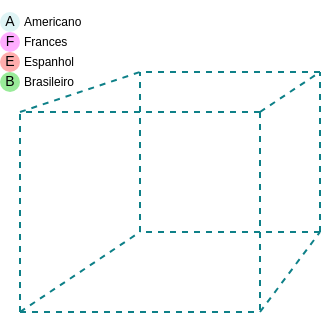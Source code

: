 <mxfile version="13.1.2" type="github"><diagram id="vIyfRkFqyBSCbGP6b9RL" name="Page-1"><mxGraphModel dx="347" dy="182" grid="1" gridSize="10" guides="1" tooltips="1" connect="1" arrows="1" fold="1" page="1" pageScale="1" pageWidth="827" pageHeight="1169" math="0" shadow="0"><root><mxCell id="0"/><mxCell id="1" parent="0"/><mxCell id="5Xf0QpiWQxK2mgK0G_hX-1" value="" style="endArrow=none;dashed=1;html=1;jumpSize=11;fillColor=#b0e3e6;strokeColor=#0e8088;" edge="1" parent="1"><mxGeometry width="50" height="50" relative="1" as="geometry"><mxPoint x="390" y="260" as="sourcePoint"/><mxPoint x="390" y="160" as="targetPoint"/></mxGeometry></mxCell><mxCell id="5Xf0QpiWQxK2mgK0G_hX-2" value="" style="endArrow=none;dashed=1;html=1;jumpSize=11;fillColor=#b0e3e6;strokeColor=#0e8088;" edge="1" parent="1"><mxGeometry width="50" height="50" relative="1" as="geometry"><mxPoint x="390" y="260" as="sourcePoint"/><mxPoint x="510" y="260" as="targetPoint"/></mxGeometry></mxCell><mxCell id="5Xf0QpiWQxK2mgK0G_hX-3" value="" style="endArrow=none;dashed=1;html=1;jumpSize=11;fillColor=#b0e3e6;strokeColor=#0e8088;" edge="1" parent="1"><mxGeometry width="50" height="50" relative="1" as="geometry"><mxPoint x="390" y="260" as="sourcePoint"/><mxPoint x="450" y="220" as="targetPoint"/></mxGeometry></mxCell><mxCell id="5Xf0QpiWQxK2mgK0G_hX-5" value="" style="endArrow=none;dashed=1;html=1;jumpSize=11;jumpStyle=arc;fillColor=#b0e3e6;strokeColor=#0e8088;" edge="1" parent="1"><mxGeometry width="50" height="50" relative="1" as="geometry"><mxPoint x="510" y="160" as="sourcePoint"/><mxPoint x="510" y="260" as="targetPoint"/></mxGeometry></mxCell><mxCell id="5Xf0QpiWQxK2mgK0G_hX-6" value="" style="endArrow=none;dashed=1;html=1;jumpSize=11;fillColor=#b0e3e6;strokeColor=#0e8088;" edge="1" parent="1"><mxGeometry width="50" height="50" relative="1" as="geometry"><mxPoint x="510" y="160" as="sourcePoint"/><mxPoint x="390" y="160" as="targetPoint"/></mxGeometry></mxCell><mxCell id="5Xf0QpiWQxK2mgK0G_hX-7" value="" style="endArrow=none;dashed=1;html=1;jumpSize=11;fillColor=#b0e3e6;strokeColor=#0e8088;" edge="1" parent="1"><mxGeometry width="50" height="50" relative="1" as="geometry"><mxPoint x="390" y="160" as="sourcePoint"/><mxPoint x="450" y="140" as="targetPoint"/></mxGeometry></mxCell><mxCell id="5Xf0QpiWQxK2mgK0G_hX-8" value="" style="endArrow=none;dashed=1;html=1;jumpSize=11;fillColor=#b0e3e6;strokeColor=#0e8088;" edge="1" parent="1"><mxGeometry width="50" height="50" relative="1" as="geometry"><mxPoint x="450" y="220" as="sourcePoint"/><mxPoint x="450" y="140" as="targetPoint"/></mxGeometry></mxCell><mxCell id="5Xf0QpiWQxK2mgK0G_hX-9" value="" style="endArrow=none;dashed=1;html=1;jumpSize=11;fillColor=#b0e3e6;strokeColor=#0e8088;" edge="1" parent="1"><mxGeometry width="50" height="50" relative="1" as="geometry"><mxPoint x="540" y="140" as="sourcePoint"/><mxPoint x="450" y="140" as="targetPoint"/></mxGeometry></mxCell><mxCell id="5Xf0QpiWQxK2mgK0G_hX-10" value="" style="endArrow=none;dashed=1;html=1;jumpSize=11;fillColor=#b0e3e6;strokeColor=#0e8088;" edge="1" parent="1"><mxGeometry width="50" height="50" relative="1" as="geometry"><mxPoint x="510" y="160" as="sourcePoint"/><mxPoint x="540" y="140" as="targetPoint"/></mxGeometry></mxCell><mxCell id="5Xf0QpiWQxK2mgK0G_hX-11" value="" style="endArrow=none;dashed=1;html=1;jumpSize=11;fillColor=#b0e3e6;strokeColor=#0e8088;" edge="1" parent="1"><mxGeometry width="50" height="50" relative="1" as="geometry"><mxPoint x="540" y="220" as="sourcePoint"/><mxPoint x="450" y="220" as="targetPoint"/></mxGeometry></mxCell><mxCell id="5Xf0QpiWQxK2mgK0G_hX-12" value="" style="endArrow=none;dashed=1;html=1;jumpSize=11;fillColor=#b0e3e6;strokeColor=#0e8088;" edge="1" parent="1"><mxGeometry width="50" height="50" relative="1" as="geometry"><mxPoint x="540" y="220" as="sourcePoint"/><mxPoint x="540" y="140" as="targetPoint"/></mxGeometry></mxCell><mxCell id="5Xf0QpiWQxK2mgK0G_hX-13" value="" style="endArrow=none;dashed=1;html=1;jumpSize=11;fillColor=#b0e3e6;strokeColor=#0e8088;" edge="1" parent="1"><mxGeometry width="50" height="50" relative="1" as="geometry"><mxPoint x="510" y="260" as="sourcePoint"/><mxPoint x="540" y="220" as="targetPoint"/></mxGeometry></mxCell><mxCell id="5Xf0QpiWQxK2mgK0G_hX-16" value="&lt;p style=&quot;text-align: justify ; font-size: 7px&quot;&gt;A&lt;/p&gt;" style="ellipse;whiteSpace=wrap;html=1;aspect=fixed;fillColor=#b0e3e6;strokeColor=none;opacity=40;align=center;horizontal=1;" vertex="1" parent="1"><mxGeometry x="380" y="110" width="10" height="10" as="geometry"/></mxCell><mxCell id="5Xf0QpiWQxK2mgK0G_hX-17" value="&lt;font style=&quot;font-size: 7px;&quot;&gt;F&lt;/font&gt;" style="ellipse;whiteSpace=wrap;html=1;aspect=fixed;fillColor=#FF33FF;strokeColor=none;opacity=40;horizontal=1;verticalAlign=middle;fontSize=7;" vertex="1" parent="1"><mxGeometry x="380" y="120" width="10" height="10" as="geometry"/></mxCell><mxCell id="5Xf0QpiWQxK2mgK0G_hX-18" value="&lt;font style=&quot;font-size: 7px;&quot;&gt;E&lt;/font&gt;" style="ellipse;whiteSpace=wrap;html=1;aspect=fixed;fillColor=#FF3333;strokeColor=none;opacity=40;verticalAlign=middle;horizontal=1;fontSize=7;" vertex="1" parent="1"><mxGeometry x="380" y="130" width="10" height="10" as="geometry"/></mxCell><mxCell id="5Xf0QpiWQxK2mgK0G_hX-19" value="B" style="ellipse;whiteSpace=wrap;html=1;aspect=fixed;fillColor=#00CC00;strokeColor=none;opacity=40;fontSize=7;" vertex="1" parent="1"><mxGeometry x="380" y="140" width="10" height="10" as="geometry"/></mxCell><mxCell id="5Xf0QpiWQxK2mgK0G_hX-20" value="Americano" style="text;html=1;strokeColor=none;fillColor=none;align=left;verticalAlign=middle;whiteSpace=wrap;rounded=0;opacity=40;fontSize=6;" vertex="1" parent="1"><mxGeometry x="390" y="110" width="37" height="10" as="geometry"/></mxCell><mxCell id="5Xf0QpiWQxK2mgK0G_hX-21" value="Frances" style="text;html=1;strokeColor=none;fillColor=none;align=left;verticalAlign=middle;whiteSpace=wrap;rounded=0;opacity=40;fontSize=6;" vertex="1" parent="1"><mxGeometry x="390" y="120" width="28" height="10" as="geometry"/></mxCell><mxCell id="5Xf0QpiWQxK2mgK0G_hX-22" value="Espanhol" style="text;html=1;strokeColor=none;fillColor=none;align=left;verticalAlign=middle;whiteSpace=wrap;rounded=0;opacity=40;fontSize=6;" vertex="1" parent="1"><mxGeometry x="390" y="130" width="31" height="10" as="geometry"/></mxCell><mxCell id="5Xf0QpiWQxK2mgK0G_hX-23" value="Brasileiro" style="text;html=1;strokeColor=none;fillColor=none;align=left;verticalAlign=middle;whiteSpace=wrap;rounded=0;opacity=40;fontSize=6;" vertex="1" parent="1"><mxGeometry x="390" y="140" width="40" height="10" as="geometry"/></mxCell></root></mxGraphModel></diagram></mxfile>
